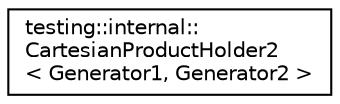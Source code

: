 digraph "类继承关系图"
{
 // LATEX_PDF_SIZE
  edge [fontname="Helvetica",fontsize="10",labelfontname="Helvetica",labelfontsize="10"];
  node [fontname="Helvetica",fontsize="10",shape=record];
  rankdir="LR";
  Node0 [label="testing::internal::\lCartesianProductHolder2\l\< Generator1, Generator2 \>",height=0.2,width=0.4,color="black", fillcolor="white", style="filled",URL="$classtesting_1_1internal_1_1CartesianProductHolder2.html",tooltip=" "];
}
